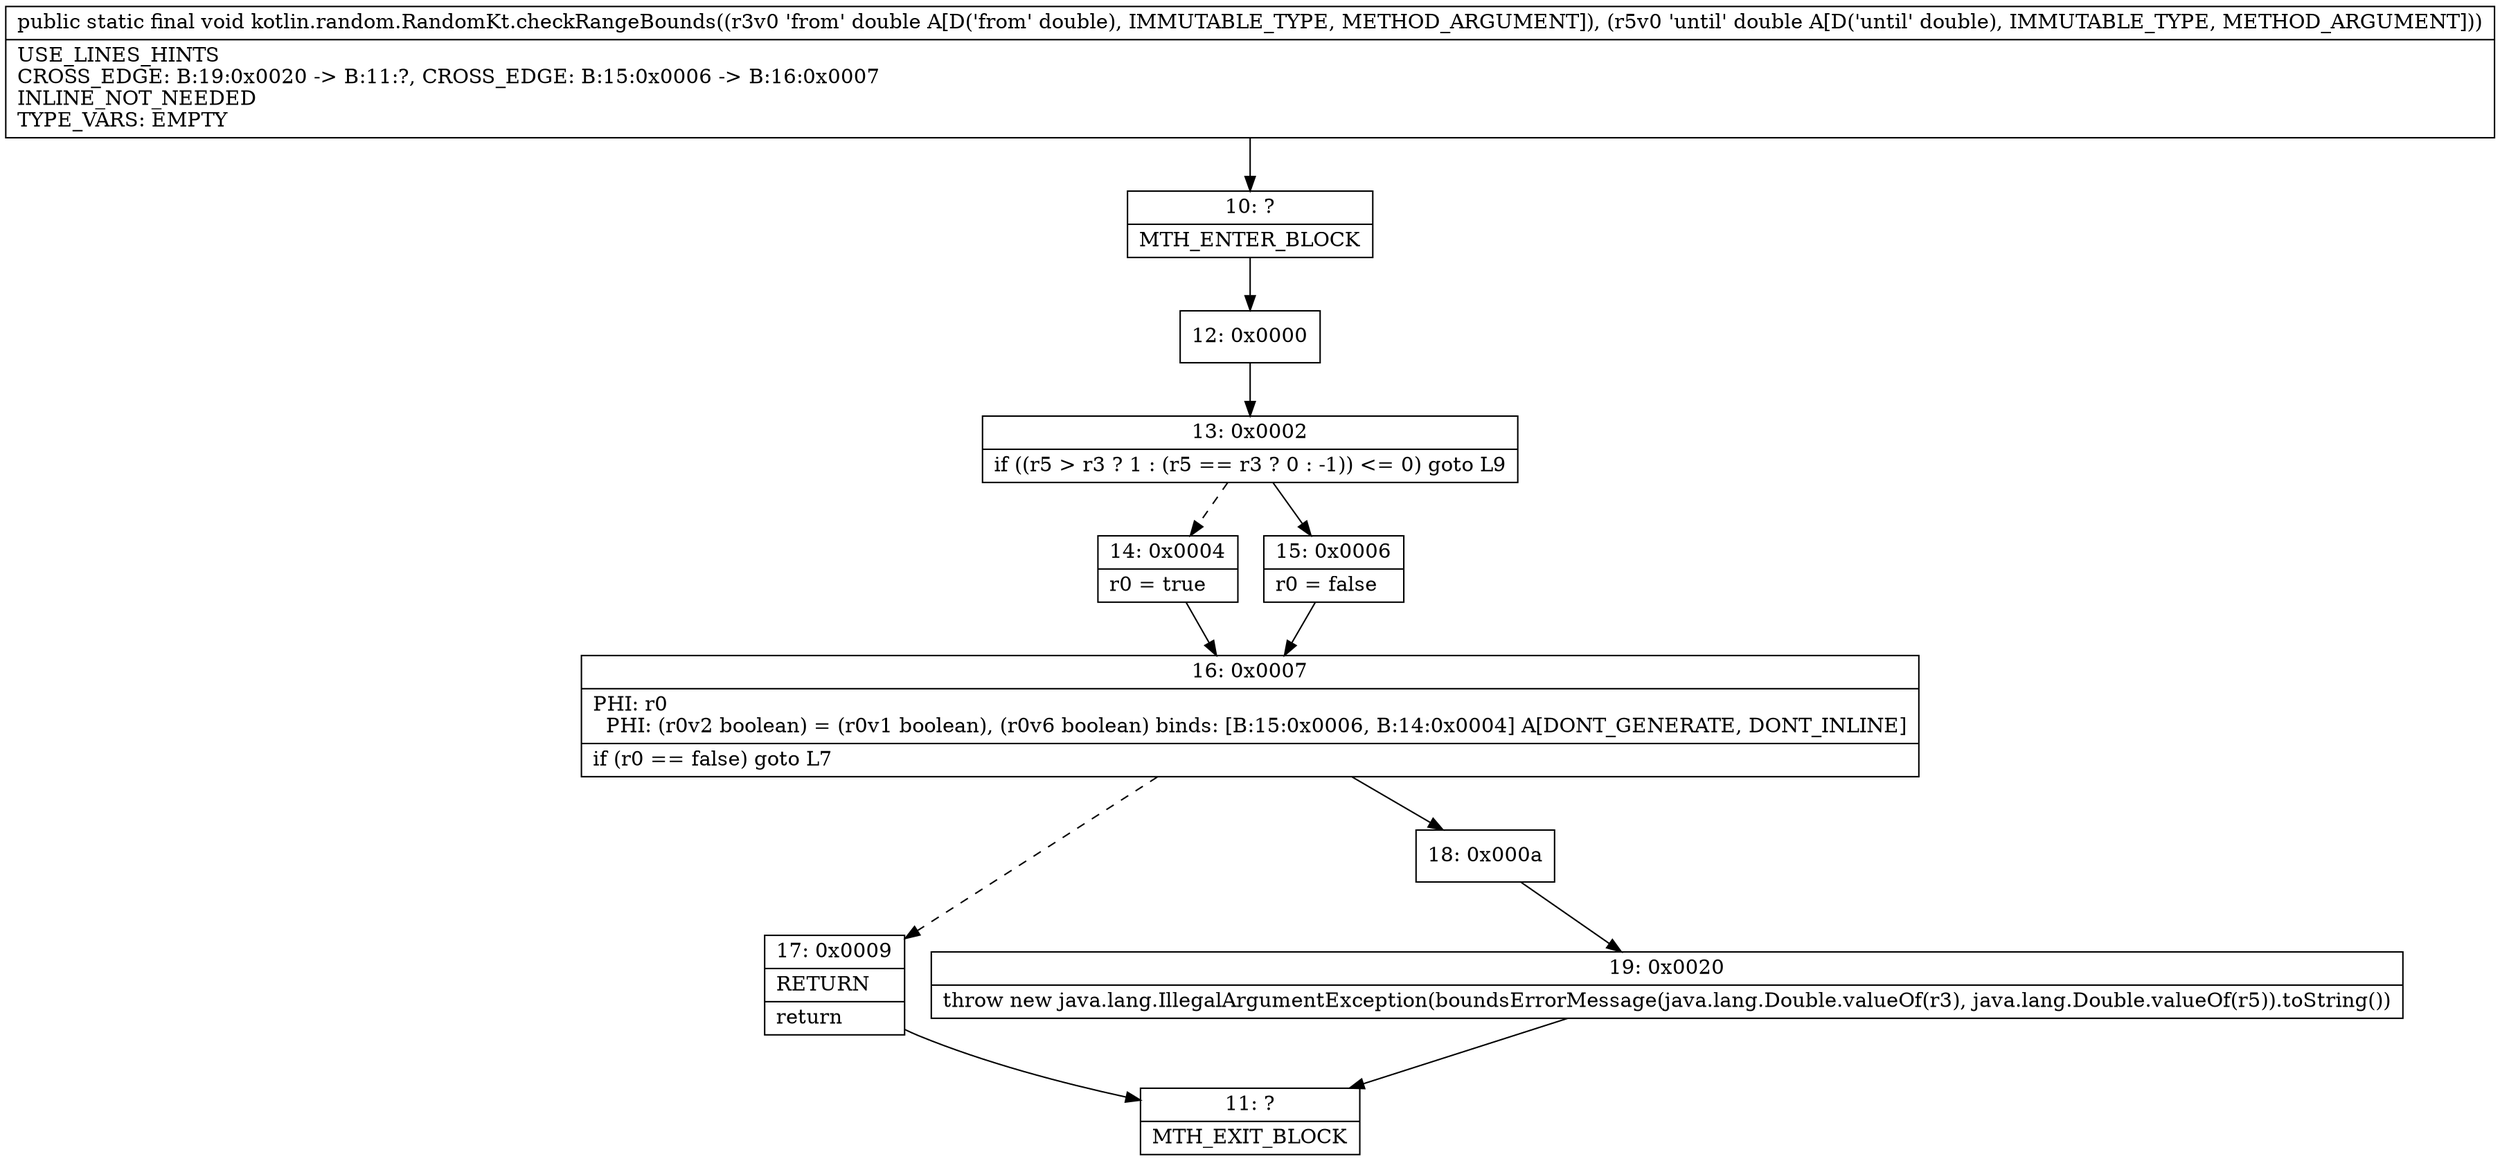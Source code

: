 digraph "CFG forkotlin.random.RandomKt.checkRangeBounds(DD)V" {
Node_10 [shape=record,label="{10\:\ ?|MTH_ENTER_BLOCK\l}"];
Node_12 [shape=record,label="{12\:\ 0x0000}"];
Node_13 [shape=record,label="{13\:\ 0x0002|if ((r5 \> r3 ? 1 : (r5 == r3 ? 0 : \-1)) \<= 0) goto L9\l}"];
Node_14 [shape=record,label="{14\:\ 0x0004|r0 = true\l}"];
Node_16 [shape=record,label="{16\:\ 0x0007|PHI: r0 \l  PHI: (r0v2 boolean) = (r0v1 boolean), (r0v6 boolean) binds: [B:15:0x0006, B:14:0x0004] A[DONT_GENERATE, DONT_INLINE]\l|if (r0 == false) goto L7\l}"];
Node_17 [shape=record,label="{17\:\ 0x0009|RETURN\l|return\l}"];
Node_11 [shape=record,label="{11\:\ ?|MTH_EXIT_BLOCK\l}"];
Node_18 [shape=record,label="{18\:\ 0x000a}"];
Node_19 [shape=record,label="{19\:\ 0x0020|throw new java.lang.IllegalArgumentException(boundsErrorMessage(java.lang.Double.valueOf(r3), java.lang.Double.valueOf(r5)).toString())\l}"];
Node_15 [shape=record,label="{15\:\ 0x0006|r0 = false\l}"];
MethodNode[shape=record,label="{public static final void kotlin.random.RandomKt.checkRangeBounds((r3v0 'from' double A[D('from' double), IMMUTABLE_TYPE, METHOD_ARGUMENT]), (r5v0 'until' double A[D('until' double), IMMUTABLE_TYPE, METHOD_ARGUMENT]))  | USE_LINES_HINTS\lCROSS_EDGE: B:19:0x0020 \-\> B:11:?, CROSS_EDGE: B:15:0x0006 \-\> B:16:0x0007\lINLINE_NOT_NEEDED\lTYPE_VARS: EMPTY\l}"];
MethodNode -> Node_10;Node_10 -> Node_12;
Node_12 -> Node_13;
Node_13 -> Node_14[style=dashed];
Node_13 -> Node_15;
Node_14 -> Node_16;
Node_16 -> Node_17[style=dashed];
Node_16 -> Node_18;
Node_17 -> Node_11;
Node_18 -> Node_19;
Node_19 -> Node_11;
Node_15 -> Node_16;
}

